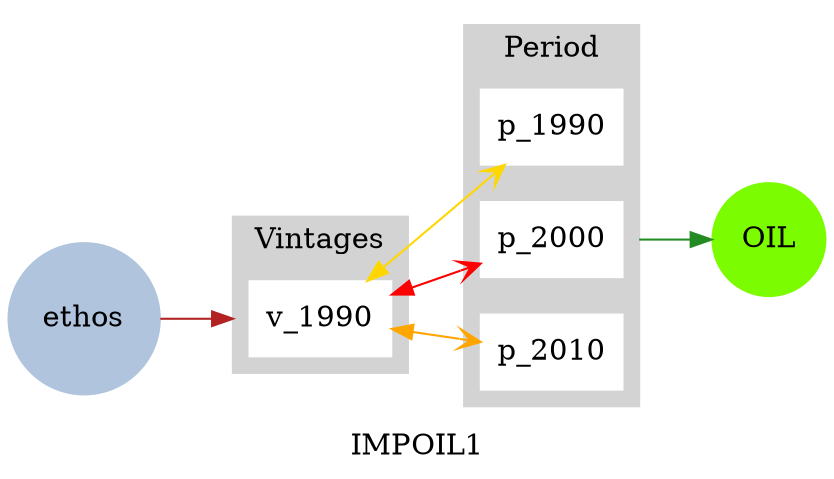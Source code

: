 strict digraph model {
	label = "IMPOIL1" ;

	bgcolor     = "transparent" ;
	color       = "black" ;
	compound    = "True" ;
	concentrate = "True" ;
	rankdir     = "LR" ;
	splines     = "False" ;

	node [ shape="box", style="filled" ];

	edge [
	  arrowhead  = "vee",
	  decorate   = "True",
	  dir        = "both",
	  fontsize   = "8",
	  label      = "   ",
	  labelfloat = "false",
	  labelfontcolor = "lightgreen",
	  len        = "2",
	  weight     = "0.5"
	];

	subgraph cluster_vintage {
		label = "Vintages" ;

		color = "lightgrey" ;
		style = "filled";
		href  = "../simple_model.svg" ;

		node [ color="white" ]

		"v_1990" ;
	}

	subgraph cluster_period {
		label = "Period" ;
		color = "lightgrey" ;
		style = "filled" ;
		href  = "../simple_model.svg" ;

		node [ color="white" ]

		"p_1990" ;
		"p_2000" ;
		"p_2010" ;
	}

	subgraph energy_carriers {
		node [ shape="circle" ] ;

	  // Beginning nodes
		"OIL" [ color="lawngreen", href="../commodities/commodity_OIL.svg" ] ;

	  // Ending nodes
		"ethos" [ color="lightsteelblue", href="../commodities/commodity_ethos.svg" ] ;
	}

	subgraph external_edges {
		edge [ arrowhead="normal", dir="forward" ] ;

		"ethos"  -> "v_1990" [ color="firebrick", lhead="cluster_vintage" ] ;
		"p_2000" -> "OIL"    [ color="forestgreen", ltail="cluster_period" ] ;
	}

	subgraph internal_edges {
		// edges between vintages and periods
		"v_1990" -> "p_1990" [ color="gold" ] ;
		"v_1990" -> "p_2000" [ color="red" ] ;
		"v_1990" -> "p_2010" [ color="orange" ] ;
	}
}
